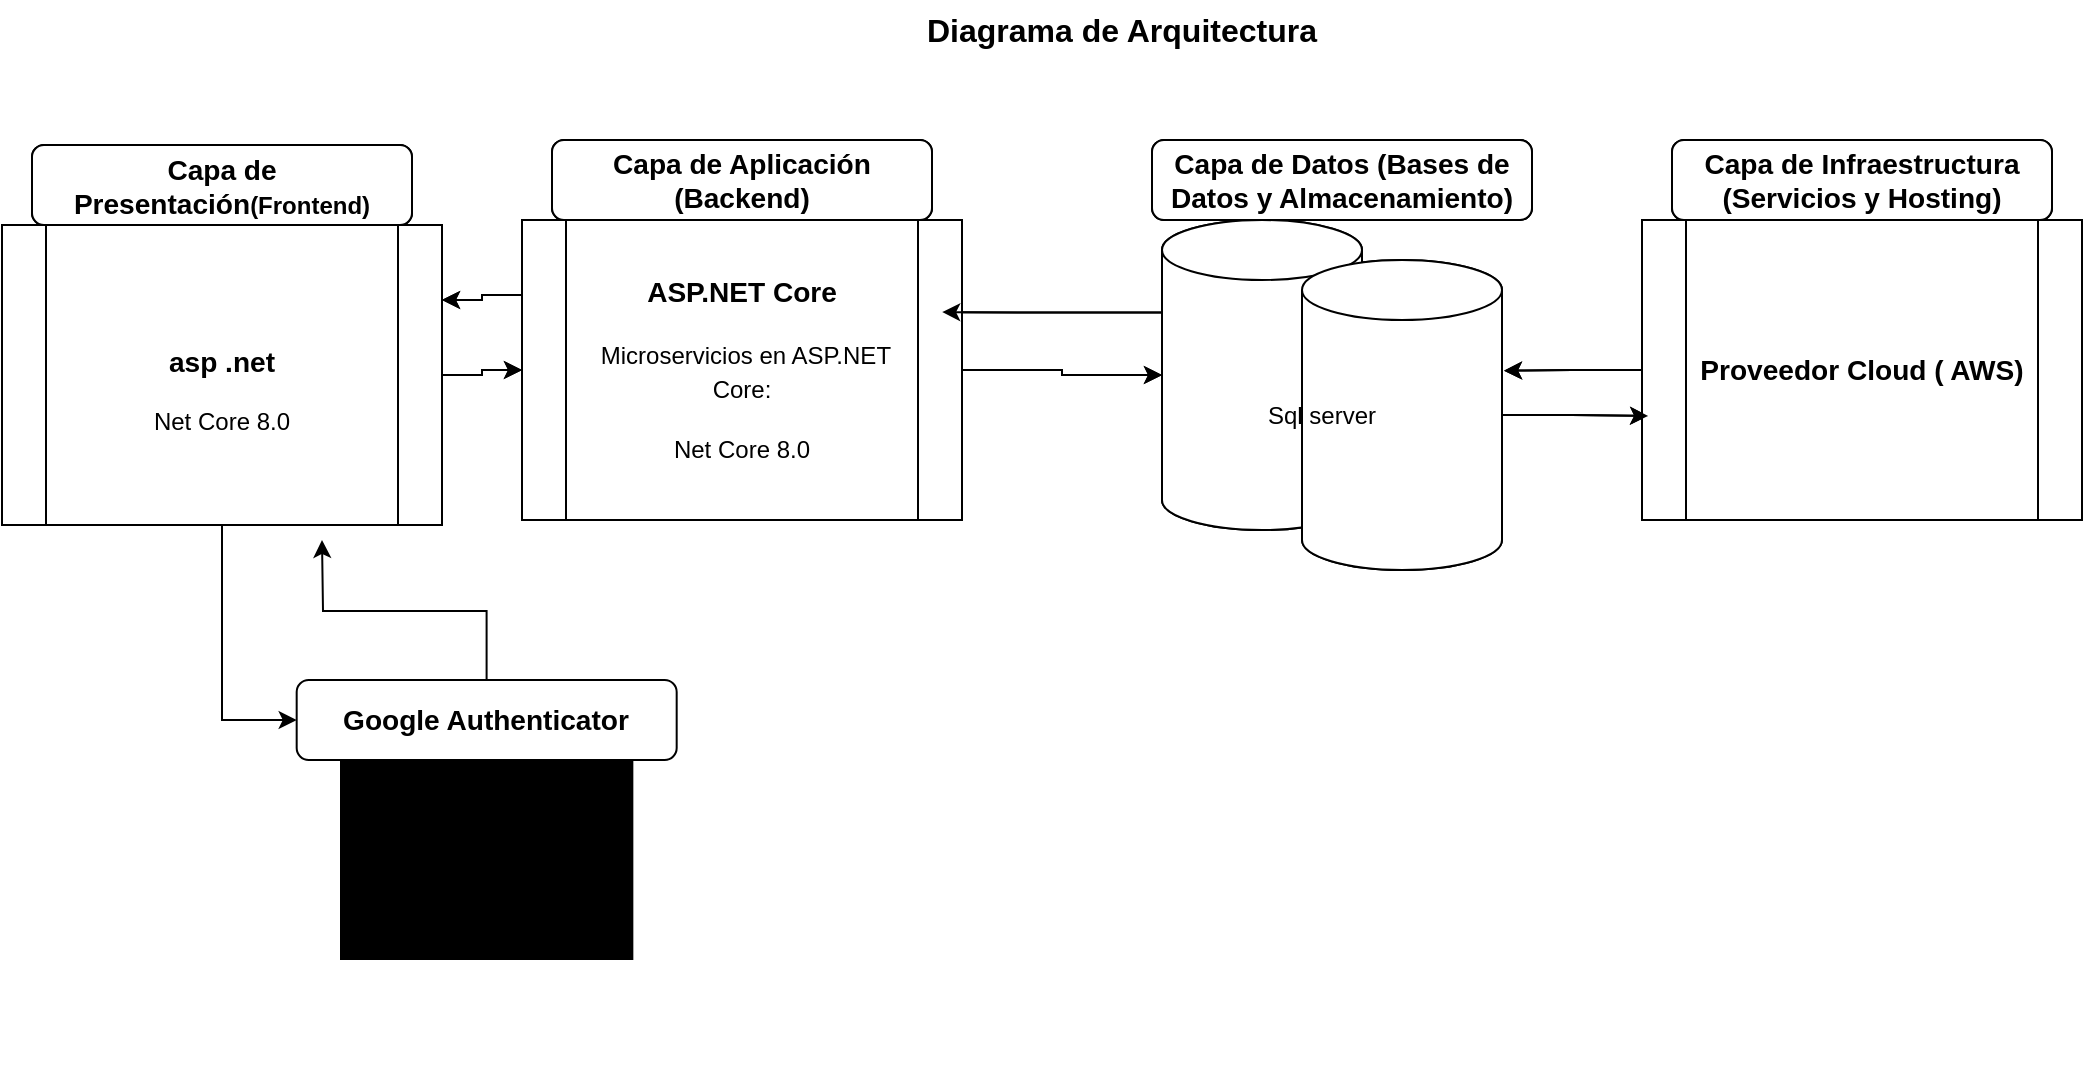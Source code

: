 <mxfile version="26.2.3">
  <diagram name="Página-1" id="uoKEwFERz6G1kB-ZbmlT">
    <mxGraphModel grid="1" page="1" gridSize="10" guides="1" tooltips="1" connect="1" arrows="1" fold="1" pageScale="1" pageWidth="827" pageHeight="1169" math="0" shadow="0">
      <root>
        <mxCell id="0" />
        <mxCell id="1" parent="0" />
        <mxCell id="q7RfSWMVDPBfRpGUvCgF-1" value="Diagrama de Arquitectura" style="text;html=1;align=center;verticalAlign=middle;whiteSpace=wrap;rounded=0;fontSize=16;fontStyle=1" vertex="1" parent="1">
          <mxGeometry x="480" y="50" width="300" height="30" as="geometry" />
        </mxCell>
        <mxCell id="_lCPZMD6BuG17Kx4_mdo-12" style="edgeStyle=orthogonalEdgeStyle;rounded=0;orthogonalLoop=1;jettySize=auto;html=1;entryX=0;entryY=0.5;entryDx=0;entryDy=0;" edge="1" parent="1" source="q7RfSWMVDPBfRpGUvCgF-2" target="_lCPZMD6BuG17Kx4_mdo-2">
          <mxGeometry relative="1" as="geometry" />
        </mxCell>
        <mxCell id="0A2JWxVRrrhXUVPzdl6m-9" style="edgeStyle=orthogonalEdgeStyle;rounded=0;orthogonalLoop=1;jettySize=auto;html=1;entryX=0;entryY=0.5;entryDx=0;entryDy=0;" edge="1" parent="1" source="q7RfSWMVDPBfRpGUvCgF-2" target="0A2JWxVRrrhXUVPzdl6m-2">
          <mxGeometry relative="1" as="geometry" />
        </mxCell>
        <mxCell id="q7RfSWMVDPBfRpGUvCgF-2" value="&lt;h3 data-pm-slice=&quot;1 1 []&quot;&gt;Angular &lt;br&gt;(versión 16)&lt;/h3&gt;" style="shape=process;whiteSpace=wrap;html=1;backgroundOutline=1;" vertex="1" parent="1">
          <mxGeometry x="70" y="162.5" width="220" height="150" as="geometry" />
        </mxCell>
        <mxCell id="_lCPZMD6BuG17Kx4_mdo-1" value="&lt;h3 data-pm-slice=&quot;1 1 []&quot;&gt;&lt;strong&gt;Capa de Presentación&lt;/strong&gt;&lt;strong style=&quot;background-color: transparent; color: light-dark(rgb(0, 0, 0), rgb(255, 255, 255)); font-size: 12px;&quot;&gt;(Frontend)&lt;/strong&gt;&lt;/h3&gt;" style="rounded=1;whiteSpace=wrap;html=1;" vertex="1" parent="1">
          <mxGeometry x="85" y="122.5" width="190" height="40" as="geometry" />
        </mxCell>
        <mxCell id="_lCPZMD6BuG17Kx4_mdo-18" style="edgeStyle=orthogonalEdgeStyle;rounded=0;orthogonalLoop=1;jettySize=auto;html=1;exitX=0;exitY=0.25;exitDx=0;exitDy=0;entryX=1;entryY=0.25;entryDx=0;entryDy=0;" edge="1" parent="1" source="_lCPZMD6BuG17Kx4_mdo-2" target="q7RfSWMVDPBfRpGUvCgF-2">
          <mxGeometry relative="1" as="geometry" />
        </mxCell>
        <mxCell id="_lCPZMD6BuG17Kx4_mdo-2" value="&lt;h3 data-pm-slice=&quot;1 1 []&quot;&gt;&lt;p data-pm-slice=&quot;1 1 [&amp;quot;list&amp;quot;,{&amp;quot;spread&amp;quot;:false,&amp;quot;start&amp;quot;:320,&amp;quot;end&amp;quot;:634},&amp;quot;regular_list_item&amp;quot;,{&amp;quot;start&amp;quot;:334,&amp;quot;end&amp;quot;:634}]&quot;&gt;ASP.NET Core&lt;/p&gt;&lt;p data-pm-slice=&quot;1 1 [&amp;quot;list&amp;quot;,{&amp;quot;spread&amp;quot;:false,&amp;quot;start&amp;quot;:320,&amp;quot;end&amp;quot;:634},&amp;quot;regular_list_item&amp;quot;,{&amp;quot;start&amp;quot;:334,&amp;quot;end&amp;quot;:634}]&quot;&gt;&amp;nbsp;&lt;span style=&quot;background-color: transparent; color: light-dark(rgb(0, 0, 0), rgb(255, 255, 255)); font-size: 12px; font-weight: normal;&quot;&gt;Microservicios en ASP.NET Core:&lt;/span&gt;&lt;/p&gt;&lt;p data-pm-slice=&quot;1 1 [&amp;quot;list&amp;quot;,{&amp;quot;spread&amp;quot;:false,&amp;quot;start&amp;quot;:320,&amp;quot;end&amp;quot;:634},&amp;quot;regular_list_item&amp;quot;,{&amp;quot;start&amp;quot;:334,&amp;quot;end&amp;quot;:634}]&quot;&gt;&lt;span style=&quot;font-size: 12px; font-weight: 400;&quot;&gt;Net Core 8.0&lt;/span&gt;&lt;span style=&quot;background-color: transparent; color: light-dark(rgb(0, 0, 0), rgb(255, 255, 255)); font-size: 12px; font-weight: normal;&quot;&gt;&lt;/span&gt;&lt;/p&gt;&lt;/h3&gt;" style="shape=process;whiteSpace=wrap;html=1;backgroundOutline=1;" vertex="1" parent="1">
          <mxGeometry x="330" y="160" width="220" height="150" as="geometry" />
        </mxCell>
        <mxCell id="_lCPZMD6BuG17Kx4_mdo-3" value="&lt;h3 data-pm-slice=&quot;1 1 []&quot;&gt;&lt;strong&gt;Capa de Aplicación (Backend)&lt;/strong&gt;&lt;/h3&gt;" style="rounded=1;whiteSpace=wrap;html=1;" vertex="1" parent="1">
          <mxGeometry x="345" y="120" width="190" height="40" as="geometry" />
        </mxCell>
        <mxCell id="_lCPZMD6BuG17Kx4_mdo-5" value="&lt;h3 data-pm-slice=&quot;1 1 []&quot;&gt;&lt;strong&gt;Capa de Datos (Bases de Datos y Almacenamiento)&lt;/strong&gt;&lt;/h3&gt;" style="rounded=1;whiteSpace=wrap;html=1;" vertex="1" parent="1">
          <mxGeometry x="645" y="120" width="190" height="40" as="geometry" />
        </mxCell>
        <mxCell id="_lCPZMD6BuG17Kx4_mdo-6" value="&lt;h3 data-pm-slice=&quot;1 1 []&quot;&gt;&lt;p data-pm-slice=&quot;1 1 [&amp;quot;list&amp;quot;,{&amp;quot;spread&amp;quot;:false,&amp;quot;start&amp;quot;:955,&amp;quot;end&amp;quot;:1199},&amp;quot;regular_list_item&amp;quot;,{&amp;quot;start&amp;quot;:955,&amp;quot;end&amp;quot;:994}]&quot;&gt;&lt;strong&gt;Proveedor Cloud ( AWS)&lt;/strong&gt;&lt;/p&gt;&lt;/h3&gt;" style="shape=process;whiteSpace=wrap;html=1;backgroundOutline=1;" vertex="1" parent="1">
          <mxGeometry x="890" y="160" width="220" height="150" as="geometry" />
        </mxCell>
        <mxCell id="_lCPZMD6BuG17Kx4_mdo-7" value="&lt;h3 data-pm-slice=&quot;1 1 []&quot;&gt;&lt;strong&gt;Capa de Infraestructura (Servicios y Hosting)&lt;/strong&gt;&lt;/h3&gt;" style="rounded=1;whiteSpace=wrap;html=1;" vertex="1" parent="1">
          <mxGeometry x="905" y="120" width="190" height="40" as="geometry" />
        </mxCell>
        <mxCell id="_lCPZMD6BuG17Kx4_mdo-8" value="" style="shape=cylinder3;whiteSpace=wrap;html=1;boundedLbl=1;backgroundOutline=1;size=15;" vertex="1" parent="1">
          <mxGeometry x="650" y="160" width="100" height="155" as="geometry" />
        </mxCell>
        <mxCell id="_lCPZMD6BuG17Kx4_mdo-10" value="" style="shape=cylinder3;whiteSpace=wrap;html=1;boundedLbl=1;backgroundOutline=1;size=15;" vertex="1" parent="1">
          <mxGeometry x="720" y="180" width="100" height="155" as="geometry" />
        </mxCell>
        <mxCell id="_lCPZMD6BuG17Kx4_mdo-11" value="Sql server" style="text;html=1;align=center;verticalAlign=middle;whiteSpace=wrap;rounded=0;" vertex="1" parent="1">
          <mxGeometry x="700" y="242.5" width="60" height="30" as="geometry" />
        </mxCell>
        <mxCell id="_lCPZMD6BuG17Kx4_mdo-13" style="edgeStyle=orthogonalEdgeStyle;rounded=0;orthogonalLoop=1;jettySize=auto;html=1;exitX=1;exitY=0.5;exitDx=0;exitDy=0;entryX=0;entryY=0.5;entryDx=0;entryDy=0;entryPerimeter=0;" edge="1" parent="1" source="_lCPZMD6BuG17Kx4_mdo-2" target="_lCPZMD6BuG17Kx4_mdo-8">
          <mxGeometry relative="1" as="geometry" />
        </mxCell>
        <mxCell id="_lCPZMD6BuG17Kx4_mdo-14" style="edgeStyle=orthogonalEdgeStyle;rounded=0;orthogonalLoop=1;jettySize=auto;html=1;entryX=0.014;entryY=0.653;entryDx=0;entryDy=0;entryPerimeter=0;" edge="1" parent="1" source="_lCPZMD6BuG17Kx4_mdo-10" target="_lCPZMD6BuG17Kx4_mdo-6">
          <mxGeometry relative="1" as="geometry" />
        </mxCell>
        <mxCell id="_lCPZMD6BuG17Kx4_mdo-15" style="edgeStyle=orthogonalEdgeStyle;rounded=0;orthogonalLoop=1;jettySize=auto;html=1;entryX=1.01;entryY=0.357;entryDx=0;entryDy=0;entryPerimeter=0;" edge="1" parent="1" source="_lCPZMD6BuG17Kx4_mdo-6" target="_lCPZMD6BuG17Kx4_mdo-10">
          <mxGeometry relative="1" as="geometry" />
        </mxCell>
        <mxCell id="_lCPZMD6BuG17Kx4_mdo-17" style="edgeStyle=orthogonalEdgeStyle;rounded=0;orthogonalLoop=1;jettySize=auto;html=1;exitX=0;exitY=0;exitDx=0;exitDy=46.25;exitPerimeter=0;entryX=0.955;entryY=0.307;entryDx=0;entryDy=0;entryPerimeter=0;" edge="1" parent="1" source="_lCPZMD6BuG17Kx4_mdo-8" target="_lCPZMD6BuG17Kx4_mdo-2">
          <mxGeometry relative="1" as="geometry" />
        </mxCell>
        <mxCell id="0A2JWxVRrrhXUVPzdl6m-1" value="&lt;h3 data-pm-slice=&quot;1 1 []&quot;&gt;&lt;p data-pm-slice=&quot;1 1 [&amp;quot;list&amp;quot;,{&amp;quot;spread&amp;quot;:false,&amp;quot;start&amp;quot;:320,&amp;quot;end&amp;quot;:634},&amp;quot;regular_list_item&amp;quot;,{&amp;quot;start&amp;quot;:334,&amp;quot;end&amp;quot;:634}]&quot;&gt;&lt;br&gt;&lt;/p&gt;&lt;/h3&gt;" style="shape=mxgraph.citrix2.authentication_google;whiteSpace=wrap;html=1;backgroundOutline=1;sketch=0;verticalLabelPosition=bottom;aspect=fixed;verticalAlign=top;strokeColor=none;fillColor=#000000;outlineConnect=0;pointerEvents=1;" vertex="1" parent="1">
          <mxGeometry x="239" y="430" width="146.67" height="100" as="geometry" />
        </mxCell>
        <mxCell id="0A2JWxVRrrhXUVPzdl6m-8" style="edgeStyle=orthogonalEdgeStyle;rounded=0;orthogonalLoop=1;jettySize=auto;html=1;" edge="1" parent="1" source="0A2JWxVRrrhXUVPzdl6m-2">
          <mxGeometry relative="1" as="geometry">
            <mxPoint x="230" y="320" as="targetPoint" />
          </mxGeometry>
        </mxCell>
        <mxCell id="0A2JWxVRrrhXUVPzdl6m-2" value="&lt;h3 data-pm-slice=&quot;1 1 []&quot;&gt;&lt;strong&gt;Google Authenticator&lt;/strong&gt;&lt;/h3&gt;" style="rounded=1;whiteSpace=wrap;html=1;" vertex="1" parent="1">
          <mxGeometry x="217.34" y="390" width="190" height="40" as="geometry" />
        </mxCell>
        <mxCell id="0A2JWxVRrrhXUVPzdl6m-11" style="edgeStyle=orthogonalEdgeStyle;rounded=0;orthogonalLoop=1;jettySize=auto;html=1;entryX=0;entryY=0.5;entryDx=0;entryDy=0;" edge="1" parent="1" source="0A2JWxVRrrhXUVPzdl6m-12" target="0A2JWxVRrrhXUVPzdl6m-15">
          <mxGeometry relative="1" as="geometry" />
        </mxCell>
        <mxCell id="0A2JWxVRrrhXUVPzdl6m-12" value="&lt;h3 data-pm-slice=&quot;1 1 []&quot;&gt;asp .net&lt;/h3&gt;&lt;div&gt;Net Core 8.0&lt;/div&gt;" style="shape=process;whiteSpace=wrap;html=1;backgroundOutline=1;" vertex="1" parent="1">
          <mxGeometry x="70" y="162.5" width="220" height="150" as="geometry" />
        </mxCell>
        <mxCell id="0A2JWxVRrrhXUVPzdl6m-13" value="&lt;h3 data-pm-slice=&quot;1 1 []&quot;&gt;&lt;strong&gt;Capa de Presentación&lt;/strong&gt;&lt;strong style=&quot;background-color: transparent; color: light-dark(rgb(0, 0, 0), rgb(255, 255, 255)); font-size: 12px;&quot;&gt;(Frontend)&lt;/strong&gt;&lt;/h3&gt;" style="rounded=1;whiteSpace=wrap;html=1;" vertex="1" parent="1">
          <mxGeometry x="85" y="122.5" width="190" height="40" as="geometry" />
        </mxCell>
        <mxCell id="0A2JWxVRrrhXUVPzdl6m-14" style="edgeStyle=orthogonalEdgeStyle;rounded=0;orthogonalLoop=1;jettySize=auto;html=1;exitX=0;exitY=0.25;exitDx=0;exitDy=0;entryX=1;entryY=0.25;entryDx=0;entryDy=0;" edge="1" parent="1" source="0A2JWxVRrrhXUVPzdl6m-15" target="0A2JWxVRrrhXUVPzdl6m-12">
          <mxGeometry relative="1" as="geometry" />
        </mxCell>
        <mxCell id="0A2JWxVRrrhXUVPzdl6m-15" value="&lt;h3 data-pm-slice=&quot;1 1 []&quot;&gt;&lt;p data-pm-slice=&quot;1 1 [&amp;quot;list&amp;quot;,{&amp;quot;spread&amp;quot;:false,&amp;quot;start&amp;quot;:320,&amp;quot;end&amp;quot;:634},&amp;quot;regular_list_item&amp;quot;,{&amp;quot;start&amp;quot;:334,&amp;quot;end&amp;quot;:634}]&quot;&gt;ASP.NET Core&lt;/p&gt;&lt;p data-pm-slice=&quot;1 1 [&amp;quot;list&amp;quot;,{&amp;quot;spread&amp;quot;:false,&amp;quot;start&amp;quot;:320,&amp;quot;end&amp;quot;:634},&amp;quot;regular_list_item&amp;quot;,{&amp;quot;start&amp;quot;:334,&amp;quot;end&amp;quot;:634}]&quot;&gt;&amp;nbsp;&lt;span style=&quot;background-color: transparent; color: light-dark(rgb(0, 0, 0), rgb(255, 255, 255)); font-size: 12px; font-weight: normal;&quot;&gt;Microservicios en ASP.NET Core:&lt;/span&gt;&lt;/p&gt;&lt;p data-pm-slice=&quot;1 1 [&amp;quot;list&amp;quot;,{&amp;quot;spread&amp;quot;:false,&amp;quot;start&amp;quot;:320,&amp;quot;end&amp;quot;:634},&amp;quot;regular_list_item&amp;quot;,{&amp;quot;start&amp;quot;:334,&amp;quot;end&amp;quot;:634}]&quot;&gt;&lt;span style=&quot;font-size: 12px; font-weight: 400;&quot;&gt;Net Core 8.0&lt;/span&gt;&lt;span style=&quot;background-color: transparent; color: light-dark(rgb(0, 0, 0), rgb(255, 255, 255)); font-size: 12px; font-weight: normal;&quot;&gt;&lt;/span&gt;&lt;/p&gt;&lt;/h3&gt;" style="shape=process;whiteSpace=wrap;html=1;backgroundOutline=1;" vertex="1" parent="1">
          <mxGeometry x="330" y="160" width="220" height="150" as="geometry" />
        </mxCell>
        <mxCell id="0A2JWxVRrrhXUVPzdl6m-16" value="&lt;h3 data-pm-slice=&quot;1 1 []&quot;&gt;&lt;strong&gt;Capa de Aplicación (Backend)&lt;/strong&gt;&lt;/h3&gt;" style="rounded=1;whiteSpace=wrap;html=1;" vertex="1" parent="1">
          <mxGeometry x="345" y="120" width="190" height="40" as="geometry" />
        </mxCell>
        <mxCell id="0A2JWxVRrrhXUVPzdl6m-17" value="&lt;h3 data-pm-slice=&quot;1 1 []&quot;&gt;&lt;strong&gt;Capa de Datos (Bases de Datos y Almacenamiento)&lt;/strong&gt;&lt;/h3&gt;" style="rounded=1;whiteSpace=wrap;html=1;" vertex="1" parent="1">
          <mxGeometry x="645" y="120" width="190" height="40" as="geometry" />
        </mxCell>
        <mxCell id="0A2JWxVRrrhXUVPzdl6m-18" value="&lt;h3 data-pm-slice=&quot;1 1 []&quot;&gt;&lt;p data-pm-slice=&quot;1 1 [&amp;quot;list&amp;quot;,{&amp;quot;spread&amp;quot;:false,&amp;quot;start&amp;quot;:955,&amp;quot;end&amp;quot;:1199},&amp;quot;regular_list_item&amp;quot;,{&amp;quot;start&amp;quot;:955,&amp;quot;end&amp;quot;:994}]&quot;&gt;&lt;strong&gt;Proveedor Cloud ( AWS)&lt;/strong&gt;&lt;/p&gt;&lt;/h3&gt;" style="shape=process;whiteSpace=wrap;html=1;backgroundOutline=1;" vertex="1" parent="1">
          <mxGeometry x="890" y="160" width="220" height="150" as="geometry" />
        </mxCell>
        <mxCell id="0A2JWxVRrrhXUVPzdl6m-19" value="&lt;h3 data-pm-slice=&quot;1 1 []&quot;&gt;&lt;strong&gt;Capa de Infraestructura (Servicios y Hosting)&lt;/strong&gt;&lt;/h3&gt;" style="rounded=1;whiteSpace=wrap;html=1;" vertex="1" parent="1">
          <mxGeometry x="905" y="120" width="190" height="40" as="geometry" />
        </mxCell>
        <mxCell id="0A2JWxVRrrhXUVPzdl6m-20" value="" style="shape=cylinder3;whiteSpace=wrap;html=1;boundedLbl=1;backgroundOutline=1;size=15;" vertex="1" parent="1">
          <mxGeometry x="650" y="160" width="100" height="155" as="geometry" />
        </mxCell>
        <mxCell id="0A2JWxVRrrhXUVPzdl6m-21" value="" style="shape=cylinder3;whiteSpace=wrap;html=1;boundedLbl=1;backgroundOutline=1;size=15;" vertex="1" parent="1">
          <mxGeometry x="720" y="180" width="100" height="155" as="geometry" />
        </mxCell>
        <mxCell id="0A2JWxVRrrhXUVPzdl6m-22" value="Sql server" style="text;html=1;align=center;verticalAlign=middle;whiteSpace=wrap;rounded=0;" vertex="1" parent="1">
          <mxGeometry x="700" y="242.5" width="60" height="30" as="geometry" />
        </mxCell>
        <mxCell id="0A2JWxVRrrhXUVPzdl6m-23" style="edgeStyle=orthogonalEdgeStyle;rounded=0;orthogonalLoop=1;jettySize=auto;html=1;exitX=1;exitY=0.5;exitDx=0;exitDy=0;entryX=0;entryY=0.5;entryDx=0;entryDy=0;entryPerimeter=0;" edge="1" parent="1" source="0A2JWxVRrrhXUVPzdl6m-15" target="0A2JWxVRrrhXUVPzdl6m-20">
          <mxGeometry relative="1" as="geometry" />
        </mxCell>
        <mxCell id="0A2JWxVRrrhXUVPzdl6m-24" style="edgeStyle=orthogonalEdgeStyle;rounded=0;orthogonalLoop=1;jettySize=auto;html=1;entryX=0.014;entryY=0.653;entryDx=0;entryDy=0;entryPerimeter=0;" edge="1" parent="1" source="0A2JWxVRrrhXUVPzdl6m-21" target="0A2JWxVRrrhXUVPzdl6m-18">
          <mxGeometry relative="1" as="geometry" />
        </mxCell>
        <mxCell id="0A2JWxVRrrhXUVPzdl6m-25" style="edgeStyle=orthogonalEdgeStyle;rounded=0;orthogonalLoop=1;jettySize=auto;html=1;entryX=1.01;entryY=0.357;entryDx=0;entryDy=0;entryPerimeter=0;" edge="1" parent="1" source="0A2JWxVRrrhXUVPzdl6m-18" target="0A2JWxVRrrhXUVPzdl6m-21">
          <mxGeometry relative="1" as="geometry" />
        </mxCell>
        <mxCell id="0A2JWxVRrrhXUVPzdl6m-26" style="edgeStyle=orthogonalEdgeStyle;rounded=0;orthogonalLoop=1;jettySize=auto;html=1;exitX=0;exitY=0;exitDx=0;exitDy=46.25;exitPerimeter=0;entryX=0.955;entryY=0.307;entryDx=0;entryDy=0;entryPerimeter=0;" edge="1" parent="1" source="0A2JWxVRrrhXUVPzdl6m-20" target="0A2JWxVRrrhXUVPzdl6m-15">
          <mxGeometry relative="1" as="geometry" />
        </mxCell>
      </root>
    </mxGraphModel>
  </diagram>
</mxfile>
